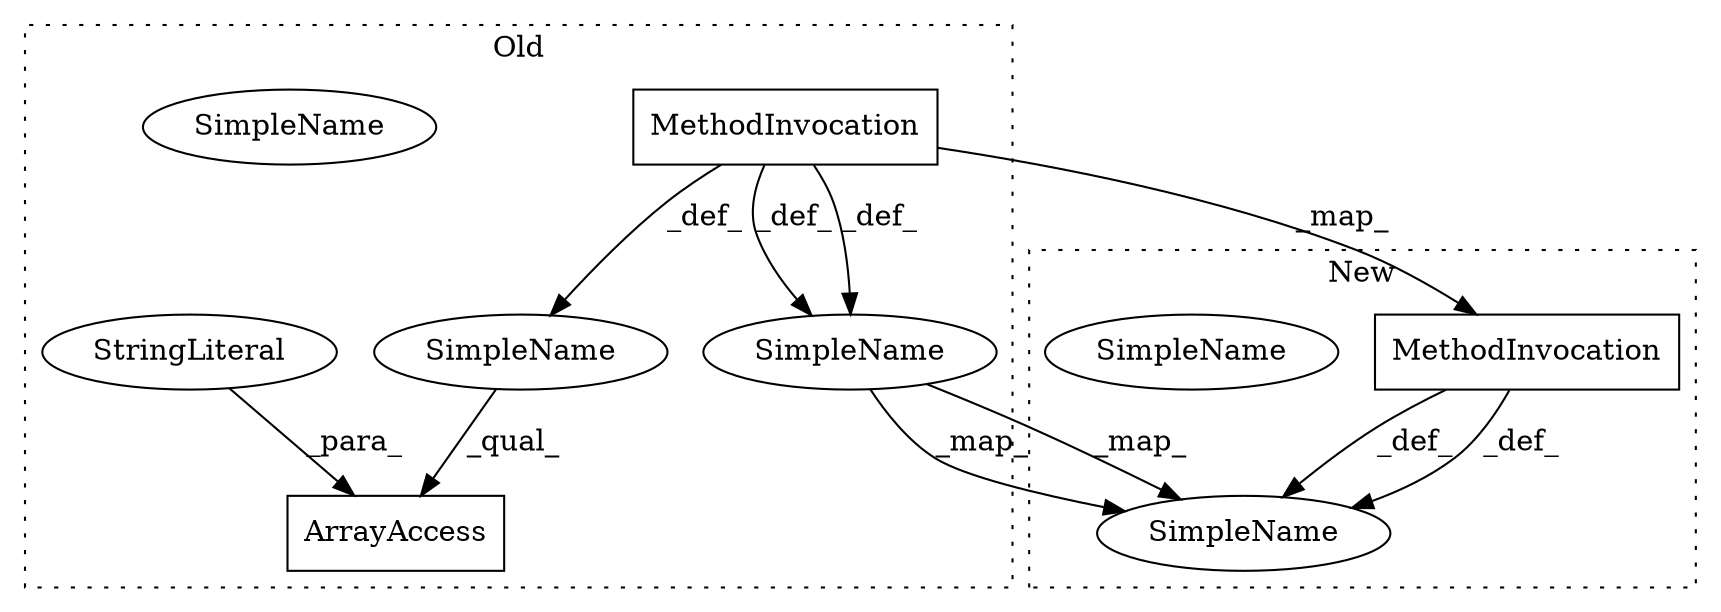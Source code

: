digraph G {
subgraph cluster0 {
1 [label="ArrayAccess" a="2" s="26463,26511" l="30,1" shape="box"];
3 [label="MethodInvocation" a="32" s="26470,26491" l="16,1" shape="box"];
4 [label="SimpleName" a="42" s="" l="" shape="ellipse"];
6 [label="SimpleName" a="42" s="26433" l="12" shape="ellipse"];
7 [label="SimpleName" a="42" s="26433" l="12" shape="ellipse"];
9 [label="StringLiteral" a="45" s="26493" l="18" shape="ellipse"];
label = "Old";
style="dotted";
}
subgraph cluster1 {
2 [label="MethodInvocation" a="32" s="28719,28740" l="16,1" shape="box"];
5 [label="SimpleName" a="42" s="28682" l="12" shape="ellipse"];
8 [label="SimpleName" a="42" s="28682" l="12" shape="ellipse"];
label = "New";
style="dotted";
}
2 -> 5 [label="_def_"];
2 -> 5 [label="_def_"];
3 -> 6 [label="_def_"];
3 -> 4 [label="_def_"];
3 -> 2 [label="_map_"];
3 -> 6 [label="_def_"];
4 -> 1 [label="_qual_"];
6 -> 5 [label="_map_"];
6 -> 5 [label="_map_"];
9 -> 1 [label="_para_"];
}